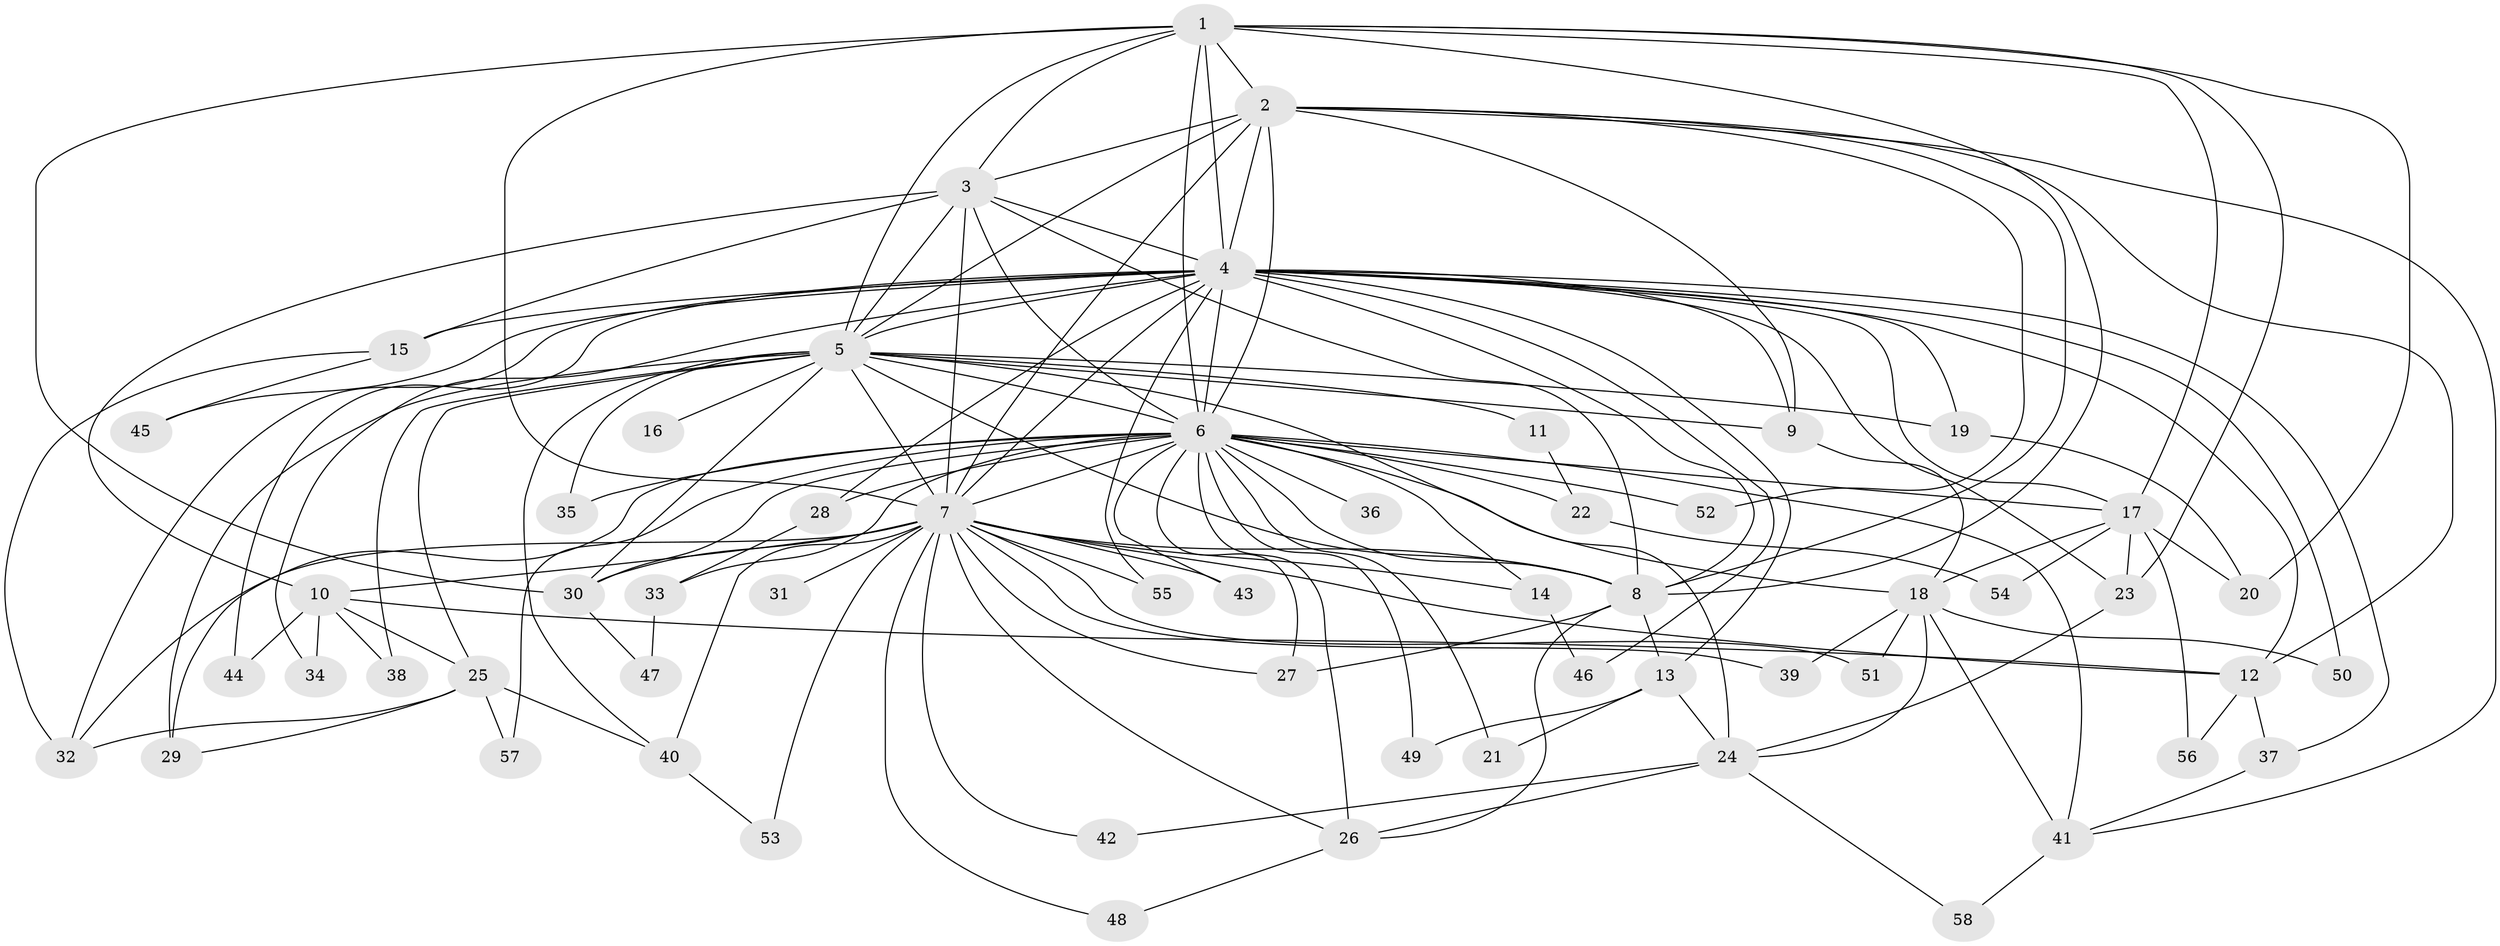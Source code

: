 // original degree distribution, {14: 0.010416666666666666, 16: 0.010416666666666666, 12: 0.020833333333333332, 18: 0.010416666666666666, 24: 0.010416666666666666, 29: 0.010416666666666666, 21: 0.010416666666666666, 22: 0.020833333333333332, 4: 0.09375, 8: 0.03125, 3: 0.2604166666666667, 2: 0.4791666666666667, 5: 0.020833333333333332, 7: 0.010416666666666666}
// Generated by graph-tools (version 1.1) at 2025/49/03/04/25 22:49:55]
// undirected, 58 vertices, 144 edges
graph export_dot {
  node [color=gray90,style=filled];
  1;
  2;
  3;
  4;
  5;
  6;
  7;
  8;
  9;
  10;
  11;
  12;
  13;
  14;
  15;
  16;
  17;
  18;
  19;
  20;
  21;
  22;
  23;
  24;
  25;
  26;
  27;
  28;
  29;
  30;
  31;
  32;
  33;
  34;
  35;
  36;
  37;
  38;
  39;
  40;
  41;
  42;
  43;
  44;
  45;
  46;
  47;
  48;
  49;
  50;
  51;
  52;
  53;
  54;
  55;
  56;
  57;
  58;
  1 -- 2 [weight=2.0];
  1 -- 3 [weight=1.0];
  1 -- 4 [weight=2.0];
  1 -- 5 [weight=1.0];
  1 -- 6 [weight=1.0];
  1 -- 7 [weight=2.0];
  1 -- 8 [weight=1.0];
  1 -- 17 [weight=1.0];
  1 -- 20 [weight=1.0];
  1 -- 23 [weight=1.0];
  1 -- 30 [weight=1.0];
  2 -- 3 [weight=1.0];
  2 -- 4 [weight=2.0];
  2 -- 5 [weight=1.0];
  2 -- 6 [weight=2.0];
  2 -- 7 [weight=3.0];
  2 -- 8 [weight=1.0];
  2 -- 9 [weight=1.0];
  2 -- 12 [weight=1.0];
  2 -- 41 [weight=1.0];
  2 -- 52 [weight=1.0];
  3 -- 4 [weight=2.0];
  3 -- 5 [weight=1.0];
  3 -- 6 [weight=1.0];
  3 -- 7 [weight=3.0];
  3 -- 8 [weight=1.0];
  3 -- 10 [weight=1.0];
  3 -- 15 [weight=1.0];
  4 -- 5 [weight=2.0];
  4 -- 6 [weight=2.0];
  4 -- 7 [weight=4.0];
  4 -- 8 [weight=2.0];
  4 -- 9 [weight=1.0];
  4 -- 12 [weight=1.0];
  4 -- 13 [weight=2.0];
  4 -- 15 [weight=2.0];
  4 -- 17 [weight=2.0];
  4 -- 19 [weight=2.0];
  4 -- 23 [weight=1.0];
  4 -- 28 [weight=1.0];
  4 -- 32 [weight=1.0];
  4 -- 34 [weight=1.0];
  4 -- 37 [weight=1.0];
  4 -- 44 [weight=1.0];
  4 -- 45 [weight=1.0];
  4 -- 46 [weight=1.0];
  4 -- 50 [weight=1.0];
  4 -- 55 [weight=1.0];
  5 -- 6 [weight=1.0];
  5 -- 7 [weight=3.0];
  5 -- 8 [weight=1.0];
  5 -- 9 [weight=1.0];
  5 -- 11 [weight=1.0];
  5 -- 16 [weight=1.0];
  5 -- 19 [weight=1.0];
  5 -- 24 [weight=1.0];
  5 -- 25 [weight=1.0];
  5 -- 29 [weight=1.0];
  5 -- 30 [weight=1.0];
  5 -- 35 [weight=1.0];
  5 -- 38 [weight=1.0];
  5 -- 40 [weight=1.0];
  6 -- 7 [weight=2.0];
  6 -- 8 [weight=1.0];
  6 -- 14 [weight=1.0];
  6 -- 17 [weight=1.0];
  6 -- 18 [weight=1.0];
  6 -- 21 [weight=1.0];
  6 -- 22 [weight=1.0];
  6 -- 26 [weight=1.0];
  6 -- 27 [weight=1.0];
  6 -- 28 [weight=1.0];
  6 -- 29 [weight=1.0];
  6 -- 30 [weight=1.0];
  6 -- 33 [weight=1.0];
  6 -- 35 [weight=1.0];
  6 -- 36 [weight=1.0];
  6 -- 41 [weight=1.0];
  6 -- 43 [weight=1.0];
  6 -- 49 [weight=1.0];
  6 -- 52 [weight=1.0];
  6 -- 57 [weight=1.0];
  7 -- 8 [weight=2.0];
  7 -- 10 [weight=1.0];
  7 -- 12 [weight=1.0];
  7 -- 14 [weight=3.0];
  7 -- 26 [weight=1.0];
  7 -- 27 [weight=1.0];
  7 -- 30 [weight=1.0];
  7 -- 31 [weight=2.0];
  7 -- 32 [weight=1.0];
  7 -- 39 [weight=1.0];
  7 -- 40 [weight=1.0];
  7 -- 42 [weight=1.0];
  7 -- 43 [weight=1.0];
  7 -- 48 [weight=1.0];
  7 -- 51 [weight=1.0];
  7 -- 53 [weight=1.0];
  7 -- 55 [weight=1.0];
  8 -- 13 [weight=1.0];
  8 -- 26 [weight=1.0];
  8 -- 27 [weight=1.0];
  9 -- 18 [weight=1.0];
  10 -- 12 [weight=2.0];
  10 -- 25 [weight=1.0];
  10 -- 34 [weight=1.0];
  10 -- 38 [weight=1.0];
  10 -- 44 [weight=1.0];
  11 -- 22 [weight=1.0];
  12 -- 37 [weight=1.0];
  12 -- 56 [weight=1.0];
  13 -- 21 [weight=1.0];
  13 -- 24 [weight=1.0];
  13 -- 49 [weight=1.0];
  14 -- 46 [weight=1.0];
  15 -- 32 [weight=1.0];
  15 -- 45 [weight=1.0];
  17 -- 18 [weight=1.0];
  17 -- 20 [weight=1.0];
  17 -- 23 [weight=1.0];
  17 -- 54 [weight=1.0];
  17 -- 56 [weight=1.0];
  18 -- 24 [weight=1.0];
  18 -- 39 [weight=1.0];
  18 -- 41 [weight=1.0];
  18 -- 50 [weight=1.0];
  18 -- 51 [weight=1.0];
  19 -- 20 [weight=1.0];
  22 -- 54 [weight=1.0];
  23 -- 24 [weight=1.0];
  24 -- 26 [weight=1.0];
  24 -- 42 [weight=1.0];
  24 -- 58 [weight=1.0];
  25 -- 29 [weight=1.0];
  25 -- 32 [weight=1.0];
  25 -- 40 [weight=1.0];
  25 -- 57 [weight=1.0];
  26 -- 48 [weight=1.0];
  28 -- 33 [weight=1.0];
  30 -- 47 [weight=1.0];
  33 -- 47 [weight=1.0];
  37 -- 41 [weight=1.0];
  40 -- 53 [weight=1.0];
  41 -- 58 [weight=1.0];
}
